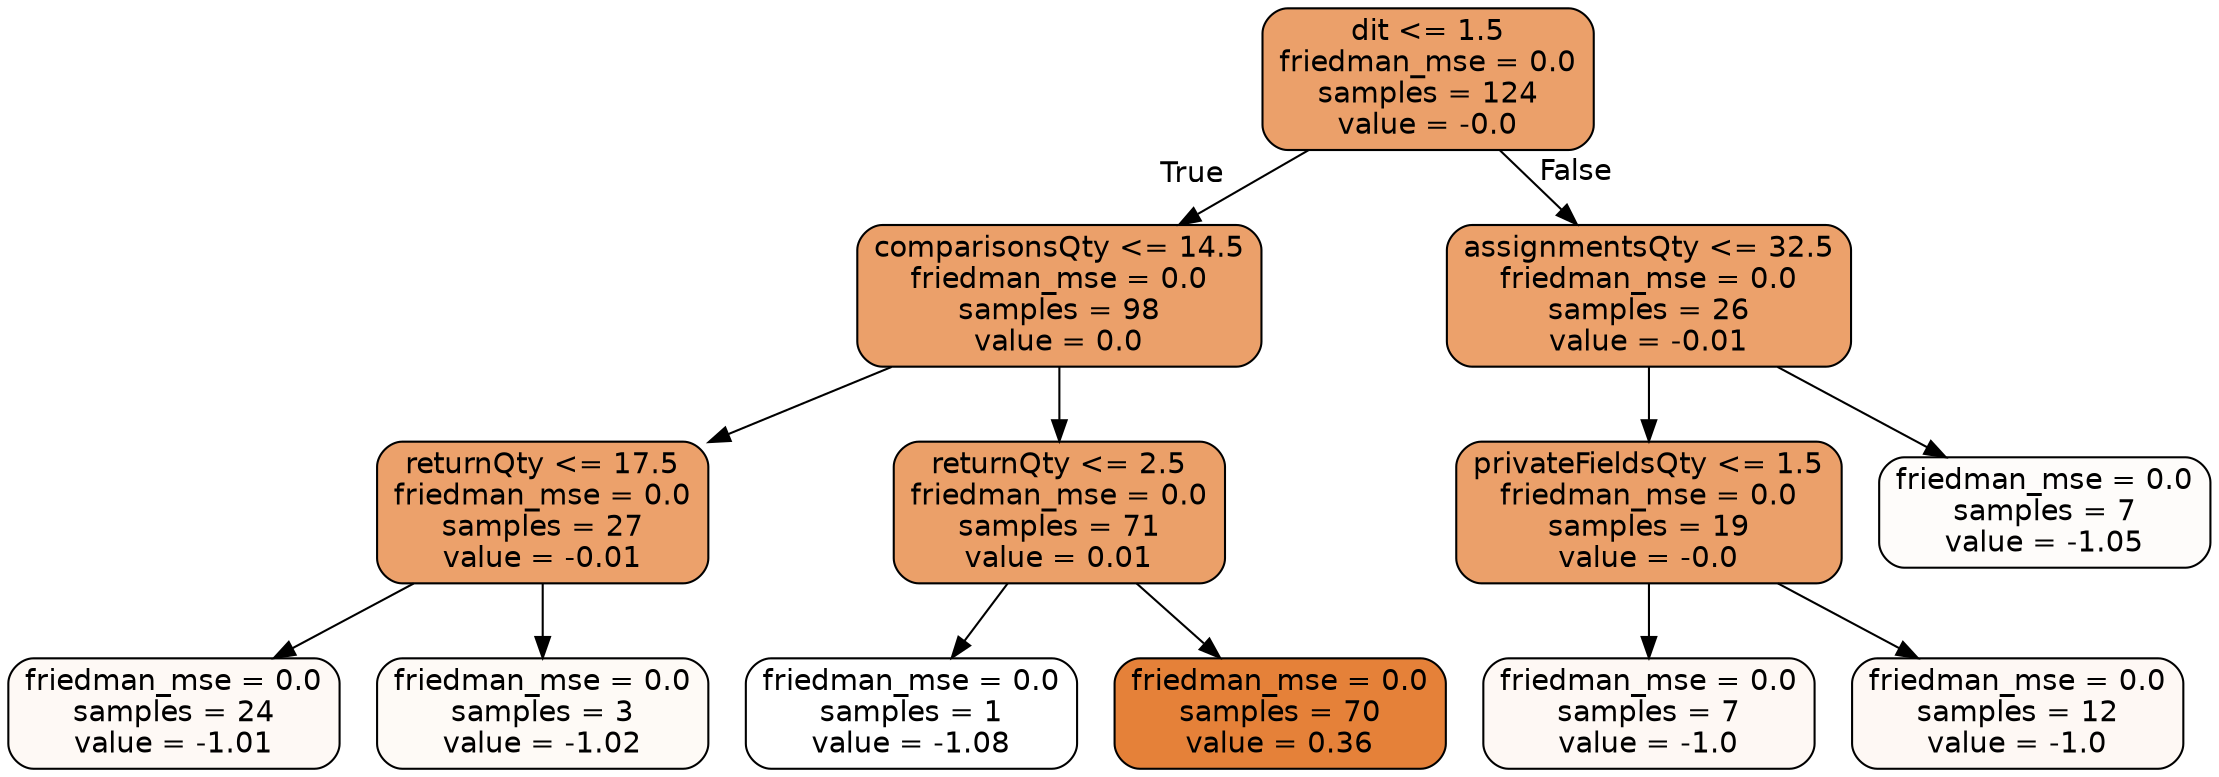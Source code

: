digraph Tree {
node [shape=box, style="filled, rounded", color="black", fontname="helvetica"] ;
edge [fontname="helvetica"] ;
0 [label="dit <= 1.5\nfriedman_mse = 0.0\nsamples = 124\nvalue = -0.0", fillcolor="#eba06a"] ;
1 [label="comparisonsQty <= 14.5\nfriedman_mse = 0.0\nsamples = 98\nvalue = 0.0", fillcolor="#eba06a"] ;
0 -> 1 [labeldistance=2.5, labelangle=45, headlabel="True"] ;
3 [label="returnQty <= 17.5\nfriedman_mse = 0.0\nsamples = 27\nvalue = -0.01", fillcolor="#eca16b"] ;
1 -> 3 ;
9 [label="friedman_mse = 0.0\nsamples = 24\nvalue = -1.01", fillcolor="#fef9f5"] ;
3 -> 9 ;
10 [label="friedman_mse = 0.0\nsamples = 3\nvalue = -1.02", fillcolor="#fefaf6"] ;
3 -> 10 ;
4 [label="returnQty <= 2.5\nfriedman_mse = 0.0\nsamples = 71\nvalue = 0.01", fillcolor="#eba069"] ;
1 -> 4 ;
5 [label="friedman_mse = 0.0\nsamples = 1\nvalue = -1.08", fillcolor="#ffffff"] ;
4 -> 5 ;
6 [label="friedman_mse = 0.0\nsamples = 70\nvalue = 0.36", fillcolor="#e58139"] ;
4 -> 6 ;
2 [label="assignmentsQty <= 32.5\nfriedman_mse = 0.0\nsamples = 26\nvalue = -0.01", fillcolor="#eca16b"] ;
0 -> 2 [labeldistance=2.5, labelangle=-45, headlabel="False"] ;
7 [label="privateFieldsQty <= 1.5\nfriedman_mse = 0.0\nsamples = 19\nvalue = -0.0", fillcolor="#eba06a"] ;
2 -> 7 ;
11 [label="friedman_mse = 0.0\nsamples = 7\nvalue = -1.0", fillcolor="#fef8f4"] ;
7 -> 11 ;
12 [label="friedman_mse = 0.0\nsamples = 12\nvalue = -1.0", fillcolor="#fef8f4"] ;
7 -> 12 ;
8 [label="friedman_mse = 0.0\nsamples = 7\nvalue = -1.05", fillcolor="#fefcfa"] ;
2 -> 8 ;
}